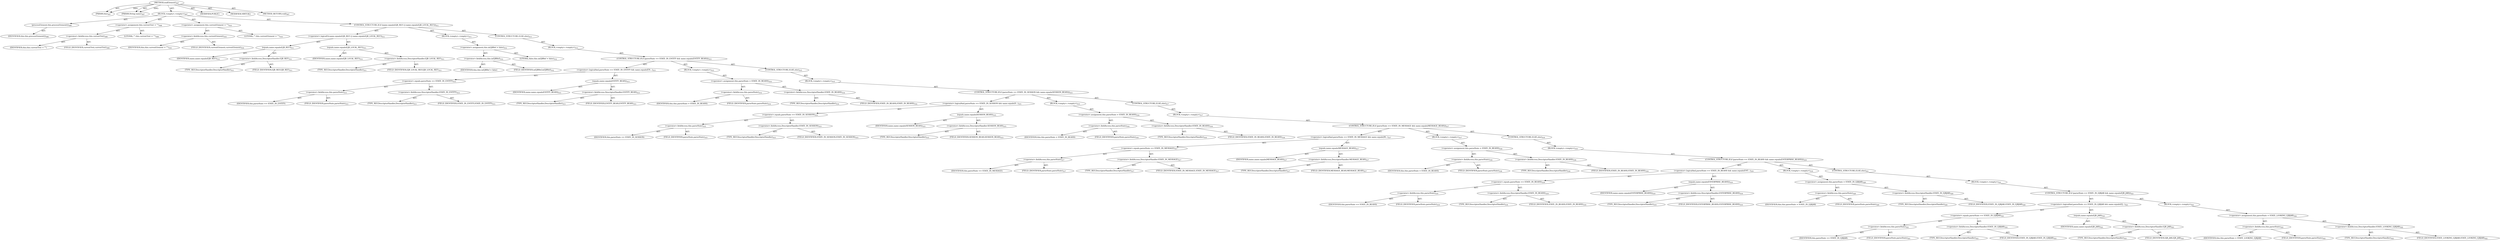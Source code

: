 digraph "endElement" {  
"111669149704" [label = <(METHOD,endElement)<SUB>307</SUB>> ]
"115964116996" [label = <(PARAM,this)<SUB>307</SUB>> ]
"115964117009" [label = <(PARAM,String name)<SUB>307</SUB>> ]
"25769803817" [label = <(BLOCK,&lt;empty&gt;,&lt;empty&gt;)<SUB>307</SUB>> ]
"30064771278" [label = <(processElement,this.processElement())<SUB>308</SUB>> ]
"68719476742" [label = <(IDENTIFIER,this,this.processElement())<SUB>308</SUB>> ]
"30064771279" [label = <(&lt;operator&gt;.assignment,this.currentText = &quot;&quot;)<SUB>309</SUB>> ]
"30064771280" [label = <(&lt;operator&gt;.fieldAccess,this.currentText)<SUB>309</SUB>> ]
"68719476872" [label = <(IDENTIFIER,this,this.currentText = &quot;&quot;)> ]
"55834574922" [label = <(FIELD_IDENTIFIER,currentText,currentText)<SUB>309</SUB>> ]
"90194313252" [label = <(LITERAL,&quot;&quot;,this.currentText = &quot;&quot;)<SUB>309</SUB>> ]
"30064771281" [label = <(&lt;operator&gt;.assignment,this.currentElement = &quot;&quot;)<SUB>310</SUB>> ]
"30064771282" [label = <(&lt;operator&gt;.fieldAccess,this.currentElement)<SUB>310</SUB>> ]
"68719476743" [label = <(IDENTIFIER,this,this.currentElement = &quot;&quot;)<SUB>310</SUB>> ]
"55834574923" [label = <(FIELD_IDENTIFIER,currentElement,currentElement)<SUB>310</SUB>> ]
"90194313253" [label = <(LITERAL,&quot;&quot;,this.currentElement = &quot;&quot;)<SUB>310</SUB>> ]
"47244640284" [label = <(CONTROL_STRUCTURE,IF,if (name.equals(EJB_REF) || name.equals(EJB_LOCAL_REF)))<SUB>311</SUB>> ]
"30064771283" [label = <(&lt;operator&gt;.logicalOr,name.equals(EJB_REF) || name.equals(EJB_LOCAL_REF))<SUB>311</SUB>> ]
"30064771284" [label = <(equals,name.equals(EJB_REF))<SUB>311</SUB>> ]
"68719476873" [label = <(IDENTIFIER,name,name.equals(EJB_REF))<SUB>311</SUB>> ]
"30064771285" [label = <(&lt;operator&gt;.fieldAccess,DescriptorHandler.EJB_REF)<SUB>311</SUB>> ]
"180388626453" [label = <(TYPE_REF,DescriptorHandler,DescriptorHandler)<SUB>311</SUB>> ]
"55834574924" [label = <(FIELD_IDENTIFIER,EJB_REF,EJB_REF)<SUB>311</SUB>> ]
"30064771286" [label = <(equals,name.equals(EJB_LOCAL_REF))<SUB>311</SUB>> ]
"68719476874" [label = <(IDENTIFIER,name,name.equals(EJB_LOCAL_REF))<SUB>311</SUB>> ]
"30064771287" [label = <(&lt;operator&gt;.fieldAccess,DescriptorHandler.EJB_LOCAL_REF)<SUB>311</SUB>> ]
"180388626454" [label = <(TYPE_REF,DescriptorHandler,DescriptorHandler)<SUB>311</SUB>> ]
"55834574925" [label = <(FIELD_IDENTIFIER,EJB_LOCAL_REF,EJB_LOCAL_REF)<SUB>311</SUB>> ]
"25769803818" [label = <(BLOCK,&lt;empty&gt;,&lt;empty&gt;)<SUB>311</SUB>> ]
"30064771288" [label = <(&lt;operator&gt;.assignment,this.inEJBRef = false)<SUB>312</SUB>> ]
"30064771289" [label = <(&lt;operator&gt;.fieldAccess,this.inEJBRef)<SUB>312</SUB>> ]
"68719476875" [label = <(IDENTIFIER,this,this.inEJBRef = false)> ]
"55834574926" [label = <(FIELD_IDENTIFIER,inEJBRef,inEJBRef)<SUB>312</SUB>> ]
"90194313254" [label = <(LITERAL,false,this.inEJBRef = false)<SUB>312</SUB>> ]
"47244640285" [label = <(CONTROL_STRUCTURE,ELSE,else)<SUB>313</SUB>> ]
"25769803819" [label = <(BLOCK,&lt;empty&gt;,&lt;empty&gt;)<SUB>313</SUB>> ]
"47244640286" [label = <(CONTROL_STRUCTURE,IF,if (parseState == STATE_IN_ENTITY &amp;&amp; name.equals(ENTITY_BEAN)))<SUB>313</SUB>> ]
"30064771290" [label = <(&lt;operator&gt;.logicalAnd,parseState == STATE_IN_ENTITY &amp;&amp; name.equals(EN...)<SUB>313</SUB>> ]
"30064771291" [label = <(&lt;operator&gt;.equals,parseState == STATE_IN_ENTITY)<SUB>313</SUB>> ]
"30064771292" [label = <(&lt;operator&gt;.fieldAccess,this.parseState)<SUB>313</SUB>> ]
"68719476876" [label = <(IDENTIFIER,this,parseState == STATE_IN_ENTITY)> ]
"55834574927" [label = <(FIELD_IDENTIFIER,parseState,parseState)<SUB>313</SUB>> ]
"30064771293" [label = <(&lt;operator&gt;.fieldAccess,DescriptorHandler.STATE_IN_ENTITY)<SUB>313</SUB>> ]
"180388626455" [label = <(TYPE_REF,DescriptorHandler,DescriptorHandler)<SUB>313</SUB>> ]
"55834574928" [label = <(FIELD_IDENTIFIER,STATE_IN_ENTITY,STATE_IN_ENTITY)<SUB>313</SUB>> ]
"30064771294" [label = <(equals,name.equals(ENTITY_BEAN))<SUB>313</SUB>> ]
"68719476877" [label = <(IDENTIFIER,name,name.equals(ENTITY_BEAN))<SUB>313</SUB>> ]
"30064771295" [label = <(&lt;operator&gt;.fieldAccess,DescriptorHandler.ENTITY_BEAN)<SUB>313</SUB>> ]
"180388626456" [label = <(TYPE_REF,DescriptorHandler,DescriptorHandler)<SUB>313</SUB>> ]
"55834574929" [label = <(FIELD_IDENTIFIER,ENTITY_BEAN,ENTITY_BEAN)<SUB>313</SUB>> ]
"25769803820" [label = <(BLOCK,&lt;empty&gt;,&lt;empty&gt;)<SUB>313</SUB>> ]
"30064771296" [label = <(&lt;operator&gt;.assignment,this.parseState = STATE_IN_BEANS)<SUB>314</SUB>> ]
"30064771297" [label = <(&lt;operator&gt;.fieldAccess,this.parseState)<SUB>314</SUB>> ]
"68719476878" [label = <(IDENTIFIER,this,this.parseState = STATE_IN_BEANS)> ]
"55834574930" [label = <(FIELD_IDENTIFIER,parseState,parseState)<SUB>314</SUB>> ]
"30064771298" [label = <(&lt;operator&gt;.fieldAccess,DescriptorHandler.STATE_IN_BEANS)<SUB>314</SUB>> ]
"180388626457" [label = <(TYPE_REF,DescriptorHandler,DescriptorHandler)<SUB>314</SUB>> ]
"55834574931" [label = <(FIELD_IDENTIFIER,STATE_IN_BEANS,STATE_IN_BEANS)<SUB>314</SUB>> ]
"47244640287" [label = <(CONTROL_STRUCTURE,ELSE,else)<SUB>315</SUB>> ]
"25769803821" [label = <(BLOCK,&lt;empty&gt;,&lt;empty&gt;)<SUB>315</SUB>> ]
"47244640288" [label = <(CONTROL_STRUCTURE,IF,if (parseState == STATE_IN_SESSION &amp;&amp; name.equals(SESSION_BEAN)))<SUB>315</SUB>> ]
"30064771299" [label = <(&lt;operator&gt;.logicalAnd,parseState == STATE_IN_SESSION &amp;&amp; name.equals(S...)<SUB>315</SUB>> ]
"30064771300" [label = <(&lt;operator&gt;.equals,parseState == STATE_IN_SESSION)<SUB>315</SUB>> ]
"30064771301" [label = <(&lt;operator&gt;.fieldAccess,this.parseState)<SUB>315</SUB>> ]
"68719476879" [label = <(IDENTIFIER,this,parseState == STATE_IN_SESSION)> ]
"55834574932" [label = <(FIELD_IDENTIFIER,parseState,parseState)<SUB>315</SUB>> ]
"30064771302" [label = <(&lt;operator&gt;.fieldAccess,DescriptorHandler.STATE_IN_SESSION)<SUB>315</SUB>> ]
"180388626458" [label = <(TYPE_REF,DescriptorHandler,DescriptorHandler)<SUB>315</SUB>> ]
"55834574933" [label = <(FIELD_IDENTIFIER,STATE_IN_SESSION,STATE_IN_SESSION)<SUB>315</SUB>> ]
"30064771303" [label = <(equals,name.equals(SESSION_BEAN))<SUB>315</SUB>> ]
"68719476880" [label = <(IDENTIFIER,name,name.equals(SESSION_BEAN))<SUB>315</SUB>> ]
"30064771304" [label = <(&lt;operator&gt;.fieldAccess,DescriptorHandler.SESSION_BEAN)<SUB>315</SUB>> ]
"180388626459" [label = <(TYPE_REF,DescriptorHandler,DescriptorHandler)<SUB>315</SUB>> ]
"55834574934" [label = <(FIELD_IDENTIFIER,SESSION_BEAN,SESSION_BEAN)<SUB>315</SUB>> ]
"25769803822" [label = <(BLOCK,&lt;empty&gt;,&lt;empty&gt;)<SUB>315</SUB>> ]
"30064771305" [label = <(&lt;operator&gt;.assignment,this.parseState = STATE_IN_BEANS)<SUB>316</SUB>> ]
"30064771306" [label = <(&lt;operator&gt;.fieldAccess,this.parseState)<SUB>316</SUB>> ]
"68719476881" [label = <(IDENTIFIER,this,this.parseState = STATE_IN_BEANS)> ]
"55834574935" [label = <(FIELD_IDENTIFIER,parseState,parseState)<SUB>316</SUB>> ]
"30064771307" [label = <(&lt;operator&gt;.fieldAccess,DescriptorHandler.STATE_IN_BEANS)<SUB>316</SUB>> ]
"180388626460" [label = <(TYPE_REF,DescriptorHandler,DescriptorHandler)<SUB>316</SUB>> ]
"55834574936" [label = <(FIELD_IDENTIFIER,STATE_IN_BEANS,STATE_IN_BEANS)<SUB>316</SUB>> ]
"47244640289" [label = <(CONTROL_STRUCTURE,ELSE,else)<SUB>317</SUB>> ]
"25769803823" [label = <(BLOCK,&lt;empty&gt;,&lt;empty&gt;)<SUB>317</SUB>> ]
"47244640290" [label = <(CONTROL_STRUCTURE,IF,if (parseState == STATE_IN_MESSAGE &amp;&amp; name.equals(MESSAGE_BEAN)))<SUB>317</SUB>> ]
"30064771308" [label = <(&lt;operator&gt;.logicalAnd,parseState == STATE_IN_MESSAGE &amp;&amp; name.equals(M...)<SUB>317</SUB>> ]
"30064771309" [label = <(&lt;operator&gt;.equals,parseState == STATE_IN_MESSAGE)<SUB>317</SUB>> ]
"30064771310" [label = <(&lt;operator&gt;.fieldAccess,this.parseState)<SUB>317</SUB>> ]
"68719476882" [label = <(IDENTIFIER,this,parseState == STATE_IN_MESSAGE)> ]
"55834574937" [label = <(FIELD_IDENTIFIER,parseState,parseState)<SUB>317</SUB>> ]
"30064771311" [label = <(&lt;operator&gt;.fieldAccess,DescriptorHandler.STATE_IN_MESSAGE)<SUB>317</SUB>> ]
"180388626461" [label = <(TYPE_REF,DescriptorHandler,DescriptorHandler)<SUB>317</SUB>> ]
"55834574938" [label = <(FIELD_IDENTIFIER,STATE_IN_MESSAGE,STATE_IN_MESSAGE)<SUB>317</SUB>> ]
"30064771312" [label = <(equals,name.equals(MESSAGE_BEAN))<SUB>317</SUB>> ]
"68719476883" [label = <(IDENTIFIER,name,name.equals(MESSAGE_BEAN))<SUB>317</SUB>> ]
"30064771313" [label = <(&lt;operator&gt;.fieldAccess,DescriptorHandler.MESSAGE_BEAN)<SUB>317</SUB>> ]
"180388626462" [label = <(TYPE_REF,DescriptorHandler,DescriptorHandler)<SUB>317</SUB>> ]
"55834574939" [label = <(FIELD_IDENTIFIER,MESSAGE_BEAN,MESSAGE_BEAN)<SUB>317</SUB>> ]
"25769803824" [label = <(BLOCK,&lt;empty&gt;,&lt;empty&gt;)<SUB>317</SUB>> ]
"30064771314" [label = <(&lt;operator&gt;.assignment,this.parseState = STATE_IN_BEANS)<SUB>318</SUB>> ]
"30064771315" [label = <(&lt;operator&gt;.fieldAccess,this.parseState)<SUB>318</SUB>> ]
"68719476884" [label = <(IDENTIFIER,this,this.parseState = STATE_IN_BEANS)> ]
"55834574940" [label = <(FIELD_IDENTIFIER,parseState,parseState)<SUB>318</SUB>> ]
"30064771316" [label = <(&lt;operator&gt;.fieldAccess,DescriptorHandler.STATE_IN_BEANS)<SUB>318</SUB>> ]
"180388626463" [label = <(TYPE_REF,DescriptorHandler,DescriptorHandler)<SUB>318</SUB>> ]
"55834574941" [label = <(FIELD_IDENTIFIER,STATE_IN_BEANS,STATE_IN_BEANS)<SUB>318</SUB>> ]
"47244640291" [label = <(CONTROL_STRUCTURE,ELSE,else)<SUB>319</SUB>> ]
"25769803825" [label = <(BLOCK,&lt;empty&gt;,&lt;empty&gt;)<SUB>319</SUB>> ]
"47244640292" [label = <(CONTROL_STRUCTURE,IF,if (parseState == STATE_IN_BEANS &amp;&amp; name.equals(ENTERPRISE_BEANS)))<SUB>319</SUB>> ]
"30064771317" [label = <(&lt;operator&gt;.logicalAnd,parseState == STATE_IN_BEANS &amp;&amp; name.equals(ENT...)<SUB>319</SUB>> ]
"30064771318" [label = <(&lt;operator&gt;.equals,parseState == STATE_IN_BEANS)<SUB>319</SUB>> ]
"30064771319" [label = <(&lt;operator&gt;.fieldAccess,this.parseState)<SUB>319</SUB>> ]
"68719476885" [label = <(IDENTIFIER,this,parseState == STATE_IN_BEANS)> ]
"55834574942" [label = <(FIELD_IDENTIFIER,parseState,parseState)<SUB>319</SUB>> ]
"30064771320" [label = <(&lt;operator&gt;.fieldAccess,DescriptorHandler.STATE_IN_BEANS)<SUB>319</SUB>> ]
"180388626464" [label = <(TYPE_REF,DescriptorHandler,DescriptorHandler)<SUB>319</SUB>> ]
"55834574943" [label = <(FIELD_IDENTIFIER,STATE_IN_BEANS,STATE_IN_BEANS)<SUB>319</SUB>> ]
"30064771321" [label = <(equals,name.equals(ENTERPRISE_BEANS))<SUB>319</SUB>> ]
"68719476886" [label = <(IDENTIFIER,name,name.equals(ENTERPRISE_BEANS))<SUB>319</SUB>> ]
"30064771322" [label = <(&lt;operator&gt;.fieldAccess,DescriptorHandler.ENTERPRISE_BEANS)<SUB>319</SUB>> ]
"180388626465" [label = <(TYPE_REF,DescriptorHandler,DescriptorHandler)<SUB>319</SUB>> ]
"55834574944" [label = <(FIELD_IDENTIFIER,ENTERPRISE_BEANS,ENTERPRISE_BEANS)<SUB>319</SUB>> ]
"25769803826" [label = <(BLOCK,&lt;empty&gt;,&lt;empty&gt;)<SUB>319</SUB>> ]
"30064771323" [label = <(&lt;operator&gt;.assignment,this.parseState = STATE_IN_EJBJAR)<SUB>320</SUB>> ]
"30064771324" [label = <(&lt;operator&gt;.fieldAccess,this.parseState)<SUB>320</SUB>> ]
"68719476887" [label = <(IDENTIFIER,this,this.parseState = STATE_IN_EJBJAR)> ]
"55834574945" [label = <(FIELD_IDENTIFIER,parseState,parseState)<SUB>320</SUB>> ]
"30064771325" [label = <(&lt;operator&gt;.fieldAccess,DescriptorHandler.STATE_IN_EJBJAR)<SUB>320</SUB>> ]
"180388626466" [label = <(TYPE_REF,DescriptorHandler,DescriptorHandler)<SUB>320</SUB>> ]
"55834574946" [label = <(FIELD_IDENTIFIER,STATE_IN_EJBJAR,STATE_IN_EJBJAR)<SUB>320</SUB>> ]
"47244640293" [label = <(CONTROL_STRUCTURE,ELSE,else)<SUB>321</SUB>> ]
"25769803827" [label = <(BLOCK,&lt;empty&gt;,&lt;empty&gt;)<SUB>321</SUB>> ]
"47244640294" [label = <(CONTROL_STRUCTURE,IF,if (parseState == STATE_IN_EJBJAR &amp;&amp; name.equals(EJB_JAR)))<SUB>321</SUB>> ]
"30064771326" [label = <(&lt;operator&gt;.logicalAnd,parseState == STATE_IN_EJBJAR &amp;&amp; name.equals(EJ...)<SUB>321</SUB>> ]
"30064771327" [label = <(&lt;operator&gt;.equals,parseState == STATE_IN_EJBJAR)<SUB>321</SUB>> ]
"30064771328" [label = <(&lt;operator&gt;.fieldAccess,this.parseState)<SUB>321</SUB>> ]
"68719476888" [label = <(IDENTIFIER,this,parseState == STATE_IN_EJBJAR)> ]
"55834574947" [label = <(FIELD_IDENTIFIER,parseState,parseState)<SUB>321</SUB>> ]
"30064771329" [label = <(&lt;operator&gt;.fieldAccess,DescriptorHandler.STATE_IN_EJBJAR)<SUB>321</SUB>> ]
"180388626467" [label = <(TYPE_REF,DescriptorHandler,DescriptorHandler)<SUB>321</SUB>> ]
"55834574948" [label = <(FIELD_IDENTIFIER,STATE_IN_EJBJAR,STATE_IN_EJBJAR)<SUB>321</SUB>> ]
"30064771330" [label = <(equals,name.equals(EJB_JAR))<SUB>321</SUB>> ]
"68719476889" [label = <(IDENTIFIER,name,name.equals(EJB_JAR))<SUB>321</SUB>> ]
"30064771331" [label = <(&lt;operator&gt;.fieldAccess,DescriptorHandler.EJB_JAR)<SUB>321</SUB>> ]
"180388626468" [label = <(TYPE_REF,DescriptorHandler,DescriptorHandler)<SUB>321</SUB>> ]
"55834574949" [label = <(FIELD_IDENTIFIER,EJB_JAR,EJB_JAR)<SUB>321</SUB>> ]
"25769803828" [label = <(BLOCK,&lt;empty&gt;,&lt;empty&gt;)<SUB>321</SUB>> ]
"30064771332" [label = <(&lt;operator&gt;.assignment,this.parseState = STATE_LOOKING_EJBJAR)<SUB>322</SUB>> ]
"30064771333" [label = <(&lt;operator&gt;.fieldAccess,this.parseState)<SUB>322</SUB>> ]
"68719476890" [label = <(IDENTIFIER,this,this.parseState = STATE_LOOKING_EJBJAR)> ]
"55834574950" [label = <(FIELD_IDENTIFIER,parseState,parseState)<SUB>322</SUB>> ]
"30064771334" [label = <(&lt;operator&gt;.fieldAccess,DescriptorHandler.STATE_LOOKING_EJBJAR)<SUB>322</SUB>> ]
"180388626469" [label = <(TYPE_REF,DescriptorHandler,DescriptorHandler)<SUB>322</SUB>> ]
"55834574951" [label = <(FIELD_IDENTIFIER,STATE_LOOKING_EJBJAR,STATE_LOOKING_EJBJAR)<SUB>322</SUB>> ]
"133143986244" [label = <(MODIFIER,PUBLIC)> ]
"133143986245" [label = <(MODIFIER,VIRTUAL)> ]
"128849018888" [label = <(METHOD_RETURN,void)<SUB>307</SUB>> ]
  "111669149704" -> "115964116996"  [ label = "AST: "] 
  "111669149704" -> "115964117009"  [ label = "AST: "] 
  "111669149704" -> "25769803817"  [ label = "AST: "] 
  "111669149704" -> "133143986244"  [ label = "AST: "] 
  "111669149704" -> "133143986245"  [ label = "AST: "] 
  "111669149704" -> "128849018888"  [ label = "AST: "] 
  "25769803817" -> "30064771278"  [ label = "AST: "] 
  "25769803817" -> "30064771279"  [ label = "AST: "] 
  "25769803817" -> "30064771281"  [ label = "AST: "] 
  "25769803817" -> "47244640284"  [ label = "AST: "] 
  "30064771278" -> "68719476742"  [ label = "AST: "] 
  "30064771279" -> "30064771280"  [ label = "AST: "] 
  "30064771279" -> "90194313252"  [ label = "AST: "] 
  "30064771280" -> "68719476872"  [ label = "AST: "] 
  "30064771280" -> "55834574922"  [ label = "AST: "] 
  "30064771281" -> "30064771282"  [ label = "AST: "] 
  "30064771281" -> "90194313253"  [ label = "AST: "] 
  "30064771282" -> "68719476743"  [ label = "AST: "] 
  "30064771282" -> "55834574923"  [ label = "AST: "] 
  "47244640284" -> "30064771283"  [ label = "AST: "] 
  "47244640284" -> "25769803818"  [ label = "AST: "] 
  "47244640284" -> "47244640285"  [ label = "AST: "] 
  "30064771283" -> "30064771284"  [ label = "AST: "] 
  "30064771283" -> "30064771286"  [ label = "AST: "] 
  "30064771284" -> "68719476873"  [ label = "AST: "] 
  "30064771284" -> "30064771285"  [ label = "AST: "] 
  "30064771285" -> "180388626453"  [ label = "AST: "] 
  "30064771285" -> "55834574924"  [ label = "AST: "] 
  "30064771286" -> "68719476874"  [ label = "AST: "] 
  "30064771286" -> "30064771287"  [ label = "AST: "] 
  "30064771287" -> "180388626454"  [ label = "AST: "] 
  "30064771287" -> "55834574925"  [ label = "AST: "] 
  "25769803818" -> "30064771288"  [ label = "AST: "] 
  "30064771288" -> "30064771289"  [ label = "AST: "] 
  "30064771288" -> "90194313254"  [ label = "AST: "] 
  "30064771289" -> "68719476875"  [ label = "AST: "] 
  "30064771289" -> "55834574926"  [ label = "AST: "] 
  "47244640285" -> "25769803819"  [ label = "AST: "] 
  "25769803819" -> "47244640286"  [ label = "AST: "] 
  "47244640286" -> "30064771290"  [ label = "AST: "] 
  "47244640286" -> "25769803820"  [ label = "AST: "] 
  "47244640286" -> "47244640287"  [ label = "AST: "] 
  "30064771290" -> "30064771291"  [ label = "AST: "] 
  "30064771290" -> "30064771294"  [ label = "AST: "] 
  "30064771291" -> "30064771292"  [ label = "AST: "] 
  "30064771291" -> "30064771293"  [ label = "AST: "] 
  "30064771292" -> "68719476876"  [ label = "AST: "] 
  "30064771292" -> "55834574927"  [ label = "AST: "] 
  "30064771293" -> "180388626455"  [ label = "AST: "] 
  "30064771293" -> "55834574928"  [ label = "AST: "] 
  "30064771294" -> "68719476877"  [ label = "AST: "] 
  "30064771294" -> "30064771295"  [ label = "AST: "] 
  "30064771295" -> "180388626456"  [ label = "AST: "] 
  "30064771295" -> "55834574929"  [ label = "AST: "] 
  "25769803820" -> "30064771296"  [ label = "AST: "] 
  "30064771296" -> "30064771297"  [ label = "AST: "] 
  "30064771296" -> "30064771298"  [ label = "AST: "] 
  "30064771297" -> "68719476878"  [ label = "AST: "] 
  "30064771297" -> "55834574930"  [ label = "AST: "] 
  "30064771298" -> "180388626457"  [ label = "AST: "] 
  "30064771298" -> "55834574931"  [ label = "AST: "] 
  "47244640287" -> "25769803821"  [ label = "AST: "] 
  "25769803821" -> "47244640288"  [ label = "AST: "] 
  "47244640288" -> "30064771299"  [ label = "AST: "] 
  "47244640288" -> "25769803822"  [ label = "AST: "] 
  "47244640288" -> "47244640289"  [ label = "AST: "] 
  "30064771299" -> "30064771300"  [ label = "AST: "] 
  "30064771299" -> "30064771303"  [ label = "AST: "] 
  "30064771300" -> "30064771301"  [ label = "AST: "] 
  "30064771300" -> "30064771302"  [ label = "AST: "] 
  "30064771301" -> "68719476879"  [ label = "AST: "] 
  "30064771301" -> "55834574932"  [ label = "AST: "] 
  "30064771302" -> "180388626458"  [ label = "AST: "] 
  "30064771302" -> "55834574933"  [ label = "AST: "] 
  "30064771303" -> "68719476880"  [ label = "AST: "] 
  "30064771303" -> "30064771304"  [ label = "AST: "] 
  "30064771304" -> "180388626459"  [ label = "AST: "] 
  "30064771304" -> "55834574934"  [ label = "AST: "] 
  "25769803822" -> "30064771305"  [ label = "AST: "] 
  "30064771305" -> "30064771306"  [ label = "AST: "] 
  "30064771305" -> "30064771307"  [ label = "AST: "] 
  "30064771306" -> "68719476881"  [ label = "AST: "] 
  "30064771306" -> "55834574935"  [ label = "AST: "] 
  "30064771307" -> "180388626460"  [ label = "AST: "] 
  "30064771307" -> "55834574936"  [ label = "AST: "] 
  "47244640289" -> "25769803823"  [ label = "AST: "] 
  "25769803823" -> "47244640290"  [ label = "AST: "] 
  "47244640290" -> "30064771308"  [ label = "AST: "] 
  "47244640290" -> "25769803824"  [ label = "AST: "] 
  "47244640290" -> "47244640291"  [ label = "AST: "] 
  "30064771308" -> "30064771309"  [ label = "AST: "] 
  "30064771308" -> "30064771312"  [ label = "AST: "] 
  "30064771309" -> "30064771310"  [ label = "AST: "] 
  "30064771309" -> "30064771311"  [ label = "AST: "] 
  "30064771310" -> "68719476882"  [ label = "AST: "] 
  "30064771310" -> "55834574937"  [ label = "AST: "] 
  "30064771311" -> "180388626461"  [ label = "AST: "] 
  "30064771311" -> "55834574938"  [ label = "AST: "] 
  "30064771312" -> "68719476883"  [ label = "AST: "] 
  "30064771312" -> "30064771313"  [ label = "AST: "] 
  "30064771313" -> "180388626462"  [ label = "AST: "] 
  "30064771313" -> "55834574939"  [ label = "AST: "] 
  "25769803824" -> "30064771314"  [ label = "AST: "] 
  "30064771314" -> "30064771315"  [ label = "AST: "] 
  "30064771314" -> "30064771316"  [ label = "AST: "] 
  "30064771315" -> "68719476884"  [ label = "AST: "] 
  "30064771315" -> "55834574940"  [ label = "AST: "] 
  "30064771316" -> "180388626463"  [ label = "AST: "] 
  "30064771316" -> "55834574941"  [ label = "AST: "] 
  "47244640291" -> "25769803825"  [ label = "AST: "] 
  "25769803825" -> "47244640292"  [ label = "AST: "] 
  "47244640292" -> "30064771317"  [ label = "AST: "] 
  "47244640292" -> "25769803826"  [ label = "AST: "] 
  "47244640292" -> "47244640293"  [ label = "AST: "] 
  "30064771317" -> "30064771318"  [ label = "AST: "] 
  "30064771317" -> "30064771321"  [ label = "AST: "] 
  "30064771318" -> "30064771319"  [ label = "AST: "] 
  "30064771318" -> "30064771320"  [ label = "AST: "] 
  "30064771319" -> "68719476885"  [ label = "AST: "] 
  "30064771319" -> "55834574942"  [ label = "AST: "] 
  "30064771320" -> "180388626464"  [ label = "AST: "] 
  "30064771320" -> "55834574943"  [ label = "AST: "] 
  "30064771321" -> "68719476886"  [ label = "AST: "] 
  "30064771321" -> "30064771322"  [ label = "AST: "] 
  "30064771322" -> "180388626465"  [ label = "AST: "] 
  "30064771322" -> "55834574944"  [ label = "AST: "] 
  "25769803826" -> "30064771323"  [ label = "AST: "] 
  "30064771323" -> "30064771324"  [ label = "AST: "] 
  "30064771323" -> "30064771325"  [ label = "AST: "] 
  "30064771324" -> "68719476887"  [ label = "AST: "] 
  "30064771324" -> "55834574945"  [ label = "AST: "] 
  "30064771325" -> "180388626466"  [ label = "AST: "] 
  "30064771325" -> "55834574946"  [ label = "AST: "] 
  "47244640293" -> "25769803827"  [ label = "AST: "] 
  "25769803827" -> "47244640294"  [ label = "AST: "] 
  "47244640294" -> "30064771326"  [ label = "AST: "] 
  "47244640294" -> "25769803828"  [ label = "AST: "] 
  "30064771326" -> "30064771327"  [ label = "AST: "] 
  "30064771326" -> "30064771330"  [ label = "AST: "] 
  "30064771327" -> "30064771328"  [ label = "AST: "] 
  "30064771327" -> "30064771329"  [ label = "AST: "] 
  "30064771328" -> "68719476888"  [ label = "AST: "] 
  "30064771328" -> "55834574947"  [ label = "AST: "] 
  "30064771329" -> "180388626467"  [ label = "AST: "] 
  "30064771329" -> "55834574948"  [ label = "AST: "] 
  "30064771330" -> "68719476889"  [ label = "AST: "] 
  "30064771330" -> "30064771331"  [ label = "AST: "] 
  "30064771331" -> "180388626468"  [ label = "AST: "] 
  "30064771331" -> "55834574949"  [ label = "AST: "] 
  "25769803828" -> "30064771332"  [ label = "AST: "] 
  "30064771332" -> "30064771333"  [ label = "AST: "] 
  "30064771332" -> "30064771334"  [ label = "AST: "] 
  "30064771333" -> "68719476890"  [ label = "AST: "] 
  "30064771333" -> "55834574950"  [ label = "AST: "] 
  "30064771334" -> "180388626469"  [ label = "AST: "] 
  "30064771334" -> "55834574951"  [ label = "AST: "] 
  "111669149704" -> "115964116996"  [ label = "DDG: "] 
  "111669149704" -> "115964117009"  [ label = "DDG: "] 
}
